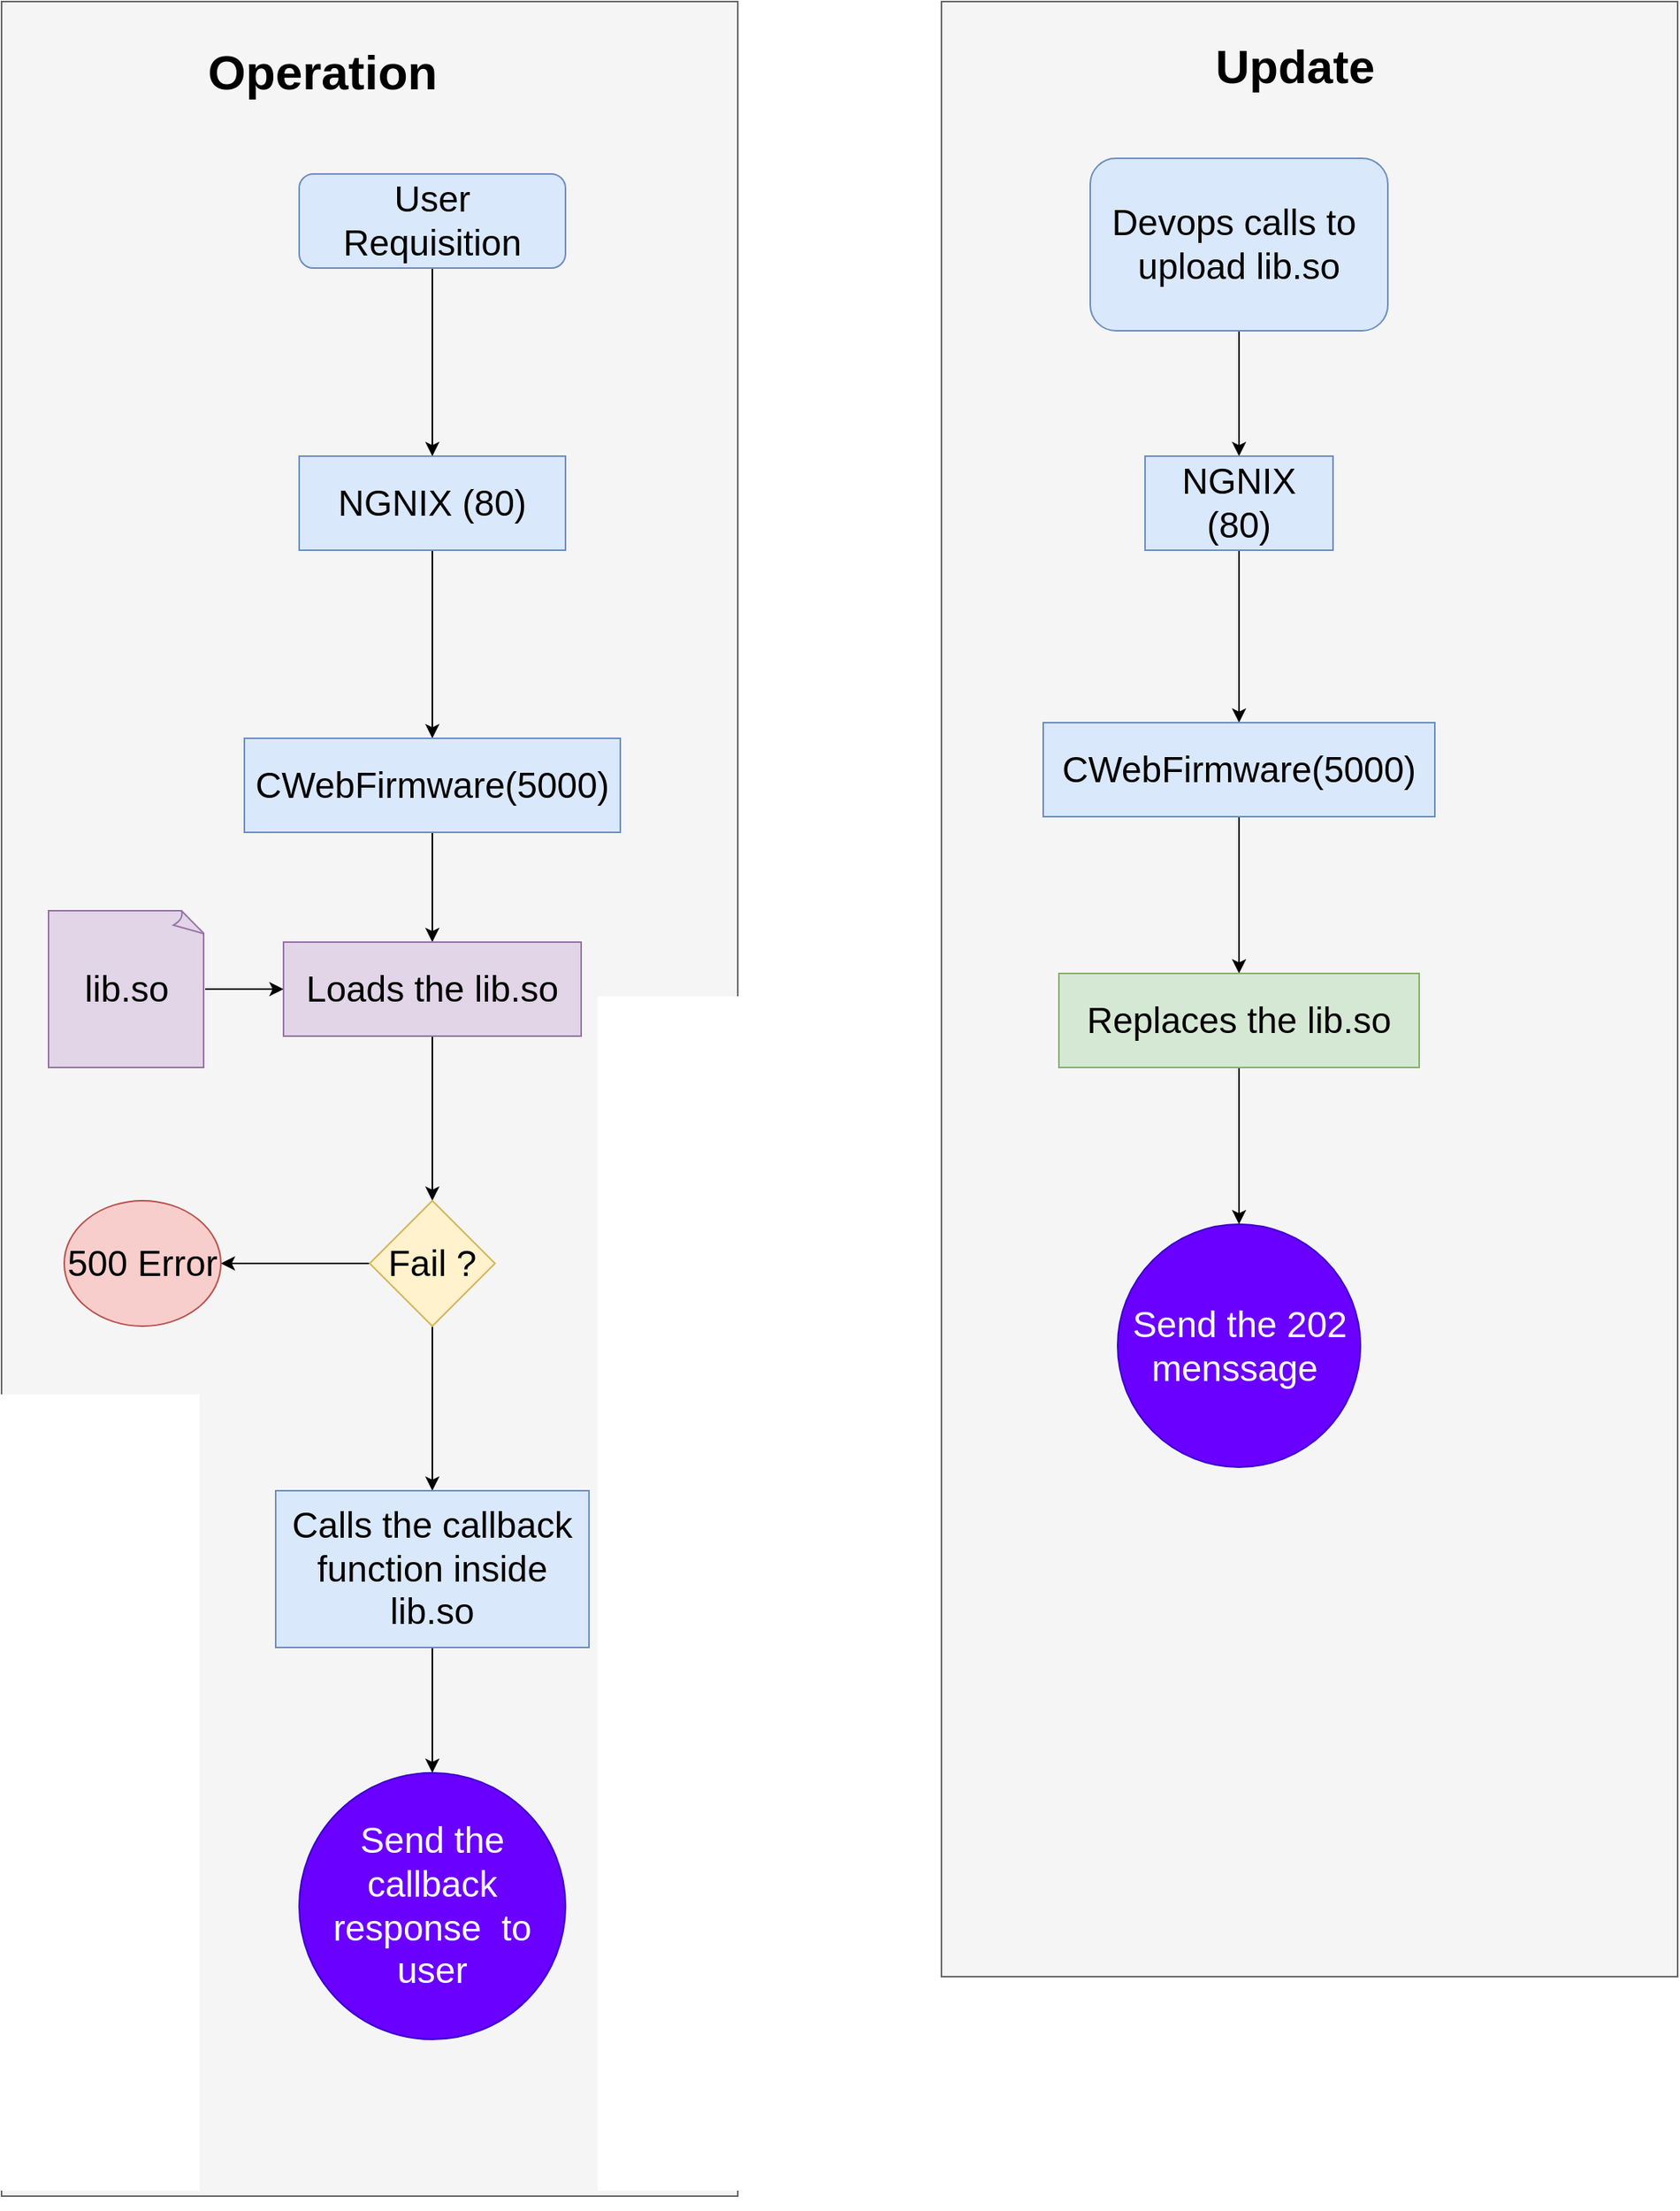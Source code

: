 <mxfile version="26.2.12">
  <diagram name="User Point of view" id="pW7hHVVPVdVcbDhEcFnb">
    <mxGraphModel dx="1249" dy="1826" grid="1" gridSize="10" guides="1" tooltips="1" connect="1" arrows="1" fold="1" page="1" pageScale="1" pageWidth="827" pageHeight="1169" math="0" shadow="0">
      <root>
        <mxCell id="0" />
        <mxCell id="1" parent="0" />
        <mxCell id="CquVaC-Cp741IVRutNJS-5" value="" style="rounded=0;whiteSpace=wrap;html=1;fillColor=#f5f5f5;strokeColor=#666666;fontColor=#333333;fontSize=23;" vertex="1" parent="1">
          <mxGeometry x="640" y="-250" width="470" height="1260" as="geometry" />
        </mxCell>
        <mxCell id="CquVaC-Cp741IVRutNJS-3" value="" style="rounded=0;whiteSpace=wrap;html=1;fillColor=#f5f5f5;strokeColor=#666666;fontColor=#333333;fontSize=23;" vertex="1" parent="1">
          <mxGeometry x="40" y="-250" width="470" height="1400" as="geometry" />
        </mxCell>
        <mxCell id="8NdC7l0lDa2l5-dlI2pK-6" style="edgeStyle=orthogonalEdgeStyle;rounded=0;orthogonalLoop=1;jettySize=auto;html=1;fontSize=23;" parent="1" source="8NdC7l0lDa2l5-dlI2pK-1" target="8NdC7l0lDa2l5-dlI2pK-2" edge="1">
          <mxGeometry relative="1" as="geometry" />
        </mxCell>
        <mxCell id="8NdC7l0lDa2l5-dlI2pK-1" value="NGNIX (80)" style="rounded=0;whiteSpace=wrap;html=1;fillColor=#dae8fc;strokeColor=#6c8ebf;fontSize=23;" parent="1" vertex="1">
          <mxGeometry x="230" y="40" width="170" height="60" as="geometry" />
        </mxCell>
        <mxCell id="8NdC7l0lDa2l5-dlI2pK-12" style="edgeStyle=orthogonalEdgeStyle;rounded=0;orthogonalLoop=1;jettySize=auto;html=1;entryX=0.5;entryY=0;entryDx=0;entryDy=0;fontSize=23;" parent="1" source="8NdC7l0lDa2l5-dlI2pK-2" target="8NdC7l0lDa2l5-dlI2pK-10" edge="1">
          <mxGeometry relative="1" as="geometry" />
        </mxCell>
        <mxCell id="8NdC7l0lDa2l5-dlI2pK-2" value="CWebFirmware(5000)" style="rounded=0;whiteSpace=wrap;html=1;fillColor=#dae8fc;strokeColor=#6c8ebf;fontSize=23;" parent="1" vertex="1">
          <mxGeometry x="195" y="220" width="240" height="60" as="geometry" />
        </mxCell>
        <mxCell id="8NdC7l0lDa2l5-dlI2pK-5" style="edgeStyle=orthogonalEdgeStyle;rounded=0;orthogonalLoop=1;jettySize=auto;html=1;entryX=0.5;entryY=0;entryDx=0;entryDy=0;fontSize=23;" parent="1" source="8NdC7l0lDa2l5-dlI2pK-4" target="8NdC7l0lDa2l5-dlI2pK-1" edge="1">
          <mxGeometry relative="1" as="geometry" />
        </mxCell>
        <mxCell id="8NdC7l0lDa2l5-dlI2pK-4" value="User Requisition" style="rounded=1;whiteSpace=wrap;html=1;fillColor=#dae8fc;strokeColor=#6c8ebf;fontSize=23;" parent="1" vertex="1">
          <mxGeometry x="230" y="-140" width="170" height="60" as="geometry" />
        </mxCell>
        <mxCell id="8NdC7l0lDa2l5-dlI2pK-11" style="edgeStyle=orthogonalEdgeStyle;rounded=0;orthogonalLoop=1;jettySize=auto;html=1;fontSize=23;" parent="1" source="8NdC7l0lDa2l5-dlI2pK-9" target="8NdC7l0lDa2l5-dlI2pK-10" edge="1">
          <mxGeometry relative="1" as="geometry" />
        </mxCell>
        <mxCell id="8NdC7l0lDa2l5-dlI2pK-9" value="lib.so" style="whiteSpace=wrap;html=1;shape=mxgraph.basic.document;fillColor=#e1d5e7;strokeColor=#9673a6;fontSize=23;" parent="1" vertex="1">
          <mxGeometry x="70" y="330" width="100" height="100" as="geometry" />
        </mxCell>
        <mxCell id="8NdC7l0lDa2l5-dlI2pK-14" style="edgeStyle=orthogonalEdgeStyle;rounded=0;orthogonalLoop=1;jettySize=auto;html=1;entryX=0.5;entryY=0;entryDx=0;entryDy=0;fontSize=23;" parent="1" source="8NdC7l0lDa2l5-dlI2pK-10" target="8NdC7l0lDa2l5-dlI2pK-13" edge="1">
          <mxGeometry relative="1" as="geometry" />
        </mxCell>
        <mxCell id="8NdC7l0lDa2l5-dlI2pK-10" value="Loads the lib.so" style="rounded=0;whiteSpace=wrap;html=1;fillColor=#e1d5e7;strokeColor=#9673a6;fontSize=23;" parent="1" vertex="1">
          <mxGeometry x="220" y="350" width="190" height="60" as="geometry" />
        </mxCell>
        <mxCell id="8NdC7l0lDa2l5-dlI2pK-18" style="edgeStyle=orthogonalEdgeStyle;rounded=0;orthogonalLoop=1;jettySize=auto;html=1;fontSize=23;" parent="1" source="8NdC7l0lDa2l5-dlI2pK-13" target="8NdC7l0lDa2l5-dlI2pK-17" edge="1">
          <mxGeometry relative="1" as="geometry" />
        </mxCell>
        <mxCell id="8NdC7l0lDa2l5-dlI2pK-20" style="edgeStyle=orthogonalEdgeStyle;rounded=0;orthogonalLoop=1;jettySize=auto;html=1;fontSize=23;" parent="1" source="8NdC7l0lDa2l5-dlI2pK-13" target="8NdC7l0lDa2l5-dlI2pK-19" edge="1">
          <mxGeometry relative="1" as="geometry" />
        </mxCell>
        <mxCell id="8NdC7l0lDa2l5-dlI2pK-13" value="Fail ?" style="rhombus;whiteSpace=wrap;html=1;fillColor=#fff2cc;strokeColor=#d6b656;fontSize=23;" parent="1" vertex="1">
          <mxGeometry x="275" y="515" width="80" height="80" as="geometry" />
        </mxCell>
        <mxCell id="8NdC7l0lDa2l5-dlI2pK-17" value="500 Error" style="ellipse;whiteSpace=wrap;html=1;fillColor=#f8cecc;strokeColor=#b85450;fontSize=23;" parent="1" vertex="1">
          <mxGeometry x="80" y="515" width="100" height="80" as="geometry" />
        </mxCell>
        <mxCell id="8NdC7l0lDa2l5-dlI2pK-22" style="edgeStyle=orthogonalEdgeStyle;rounded=0;orthogonalLoop=1;jettySize=auto;html=1;fontSize=23;" parent="1" source="8NdC7l0lDa2l5-dlI2pK-19" target="8NdC7l0lDa2l5-dlI2pK-21" edge="1">
          <mxGeometry relative="1" as="geometry" />
        </mxCell>
        <mxCell id="8NdC7l0lDa2l5-dlI2pK-19" value="Calls the callback function inside lib.so" style="rounded=0;whiteSpace=wrap;html=1;fillColor=#dae8fc;strokeColor=#6c8ebf;fontSize=23;" parent="1" vertex="1">
          <mxGeometry x="215" y="700" width="200" height="100" as="geometry" />
        </mxCell>
        <mxCell id="8NdC7l0lDa2l5-dlI2pK-21" value="Send the callback response&amp;nbsp; to user" style="ellipse;whiteSpace=wrap;html=1;aspect=fixed;fillColor=#6a00ff;fontColor=#ffffff;strokeColor=#3700CC;fontSize=23;" parent="1" vertex="1">
          <mxGeometry x="230" y="880" width="170" height="170" as="geometry" />
        </mxCell>
        <mxCell id="je4MbTYOw-YWx8tlqvyY-1" style="edgeStyle=orthogonalEdgeStyle;rounded=0;orthogonalLoop=1;jettySize=auto;html=1;fontSize=23;" edge="1" parent="1" source="je4MbTYOw-YWx8tlqvyY-2" target="je4MbTYOw-YWx8tlqvyY-4">
          <mxGeometry relative="1" as="geometry" />
        </mxCell>
        <mxCell id="je4MbTYOw-YWx8tlqvyY-2" value="Devops calls to&amp;nbsp; upload lib.so" style="rounded=1;whiteSpace=wrap;html=1;fillColor=#dae8fc;strokeColor=#6c8ebf;fontSize=23;" vertex="1" parent="1">
          <mxGeometry x="735" y="-150" width="190" height="110" as="geometry" />
        </mxCell>
        <mxCell id="je4MbTYOw-YWx8tlqvyY-3" style="edgeStyle=orthogonalEdgeStyle;rounded=0;orthogonalLoop=1;jettySize=auto;html=1;entryX=0.5;entryY=0;entryDx=0;entryDy=0;fontSize=23;" edge="1" parent="1" source="je4MbTYOw-YWx8tlqvyY-4" target="je4MbTYOw-YWx8tlqvyY-6">
          <mxGeometry relative="1" as="geometry" />
        </mxCell>
        <mxCell id="je4MbTYOw-YWx8tlqvyY-4" value="NGNIX (80)" style="rounded=0;whiteSpace=wrap;html=1;fillColor=#dae8fc;strokeColor=#6c8ebf;fontSize=23;" vertex="1" parent="1">
          <mxGeometry x="770" y="40" width="120" height="60" as="geometry" />
        </mxCell>
        <mxCell id="je4MbTYOw-YWx8tlqvyY-5" style="edgeStyle=orthogonalEdgeStyle;rounded=0;orthogonalLoop=1;jettySize=auto;html=1;fontSize=23;" edge="1" parent="1" source="je4MbTYOw-YWx8tlqvyY-6" target="je4MbTYOw-YWx8tlqvyY-8">
          <mxGeometry relative="1" as="geometry" />
        </mxCell>
        <mxCell id="je4MbTYOw-YWx8tlqvyY-6" value="CWebFirmware(5000)" style="rounded=0;whiteSpace=wrap;html=1;fillColor=#dae8fc;strokeColor=#6c8ebf;fontSize=23;" vertex="1" parent="1">
          <mxGeometry x="705" y="210" width="250" height="60" as="geometry" />
        </mxCell>
        <mxCell id="je4MbTYOw-YWx8tlqvyY-7" style="edgeStyle=orthogonalEdgeStyle;rounded=0;orthogonalLoop=1;jettySize=auto;html=1;entryX=0.5;entryY=0;entryDx=0;entryDy=0;fontSize=23;" edge="1" parent="1" source="je4MbTYOw-YWx8tlqvyY-8" target="je4MbTYOw-YWx8tlqvyY-9">
          <mxGeometry relative="1" as="geometry" />
        </mxCell>
        <mxCell id="je4MbTYOw-YWx8tlqvyY-8" value="Replaces the lib.so" style="rounded=0;whiteSpace=wrap;html=1;fillColor=#d5e8d4;strokeColor=#82b366;fontSize=23;" vertex="1" parent="1">
          <mxGeometry x="715" y="370" width="230" height="60" as="geometry" />
        </mxCell>
        <mxCell id="je4MbTYOw-YWx8tlqvyY-9" value="Send the 202 menssage&amp;nbsp;" style="ellipse;whiteSpace=wrap;html=1;aspect=fixed;fillColor=#6a00ff;fontColor=#ffffff;strokeColor=#3700CC;fontSize=23;" vertex="1" parent="1">
          <mxGeometry x="752.5" y="530" width="155" height="155" as="geometry" />
        </mxCell>
        <mxCell id="CquVaC-Cp741IVRutNJS-4" value="&lt;b&gt;&lt;font style=&quot;font-size: 31px;&quot;&gt;Operation&lt;/font&gt;&lt;/b&gt;" style="text;html=1;align=center;verticalAlign=middle;whiteSpace=wrap;rounded=0;fontSize=23;" vertex="1" parent="1">
          <mxGeometry x="215" y="-220" width="60" height="30" as="geometry" />
        </mxCell>
        <mxCell id="CquVaC-Cp741IVRutNJS-6" value="&lt;b&gt;&lt;font style=&quot;font-size: 30px;&quot;&gt;Update&amp;nbsp;&lt;/font&gt;&lt;/b&gt;&lt;div&gt;&lt;b&gt;&lt;font&gt;&lt;br&gt;&lt;/font&gt;&lt;/b&gt;&lt;/div&gt;" style="text;html=1;align=center;verticalAlign=middle;whiteSpace=wrap;rounded=0;fontSize=23;" vertex="1" parent="1">
          <mxGeometry x="770" y="-240" width="200" height="90" as="geometry" />
        </mxCell>
        <mxCell id="CquVaC-Cp741IVRutNJS-8" style="edgeStyle=orthogonalEdgeStyle;rounded=0;orthogonalLoop=1;jettySize=auto;html=1;exitX=0.5;exitY=1;exitDx=0;exitDy=0;fontSize=23;" edge="1" parent="1" source="CquVaC-Cp741IVRutNJS-3" target="CquVaC-Cp741IVRutNJS-3">
          <mxGeometry relative="1" as="geometry" />
        </mxCell>
      </root>
    </mxGraphModel>
  </diagram>
</mxfile>
